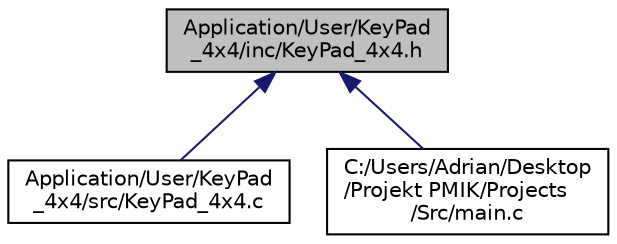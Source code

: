 digraph "Application/User/KeyPad_4x4/inc/KeyPad_4x4.h"
{
  edge [fontname="Helvetica",fontsize="10",labelfontname="Helvetica",labelfontsize="10"];
  node [fontname="Helvetica",fontsize="10",shape=record];
  Node6 [label="Application/User/KeyPad\l_4x4/inc/KeyPad_4x4.h",height=0.2,width=0.4,color="black", fillcolor="grey75", style="filled", fontcolor="black"];
  Node6 -> Node7 [dir="back",color="midnightblue",fontsize="10",style="solid"];
  Node7 [label="Application/User/KeyPad\l_4x4/src/KeyPad_4x4.c",height=0.2,width=0.4,color="black", fillcolor="white", style="filled",URL="$_key_pad__4x4_8c.html"];
  Node6 -> Node8 [dir="back",color="midnightblue",fontsize="10",style="solid"];
  Node8 [label="C:/Users/Adrian/Desktop\l/Projekt PMIK/Projects\l/Src/main.c",height=0.2,width=0.4,color="black", fillcolor="white", style="filled",URL="$main_8c.html",tooltip=": Main program body "];
}
